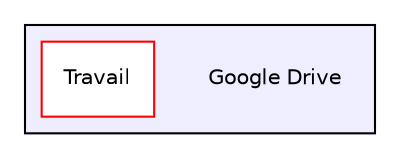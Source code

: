 digraph "/Users/robin/Google Drive" {
  compound=true
  node [ fontsize="10", fontname="Helvetica"];
  edge [ labelfontsize="10", labelfontname="Helvetica"];
  subgraph clusterdir_de7ae8eb4e670d4d9c6d488a05cb9523 {
    graph [ bgcolor="#eeeeff", pencolor="black", label="" URL="dir_de7ae8eb4e670d4d9c6d488a05cb9523.html"];
    dir_de7ae8eb4e670d4d9c6d488a05cb9523 [shape=plaintext label="Google Drive"];
    dir_74881feed1062dc67fe816c5e925d811 [shape=box label="Travail" color="red" fillcolor="white" style="filled" URL="dir_74881feed1062dc67fe816c5e925d811.html"];
  }
}
